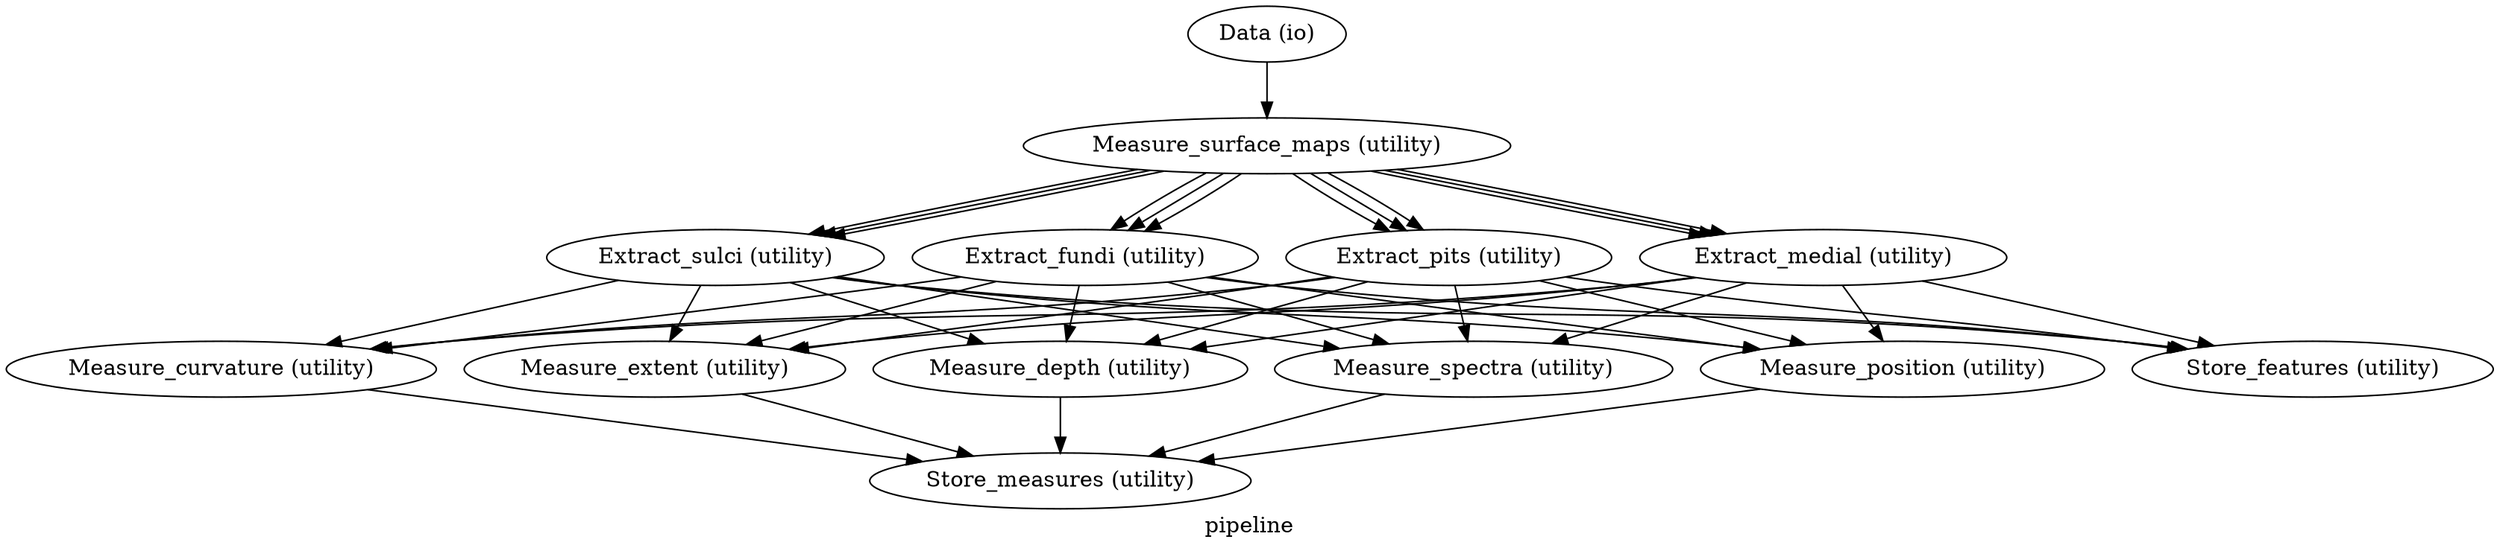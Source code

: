 digraph pipeline{
  label="pipeline";
  pipeline_Data[label="Data (io)"];
  pipeline_Measure_surface_maps[label="Measure_surface_maps (utility)"];
  pipeline_Extract_pits[label="Extract_pits (utility)"];
  pipeline_Extract_medial[label="Extract_medial (utility)"];
  pipeline_Extract_sulci[label="Extract_sulci (utility)"];
  pipeline_Extract_fundi[label="Extract_fundi (utility)"];
  pipeline_Measure_depth[label="Measure_depth (utility)"];
  pipeline_Store_features[label="Store_features (utility)"];
  pipeline_Measure_spectra[label="Measure_spectra (utility)"];
  pipeline_Measure_position[label="Measure_position (utility)"];
  pipeline_Measure_curvature[label="Measure_curvature (utility)"];
  pipeline_Measure_extent[label="Measure_extent (utility)"];
  pipeline_Store_measures[label="Store_measures (utility)"];
  pipeline_Data -> pipeline_Measure_surface_maps;
  pipeline_Measure_surface_maps -> pipeline_Extract_fundi;
  pipeline_Measure_surface_maps -> pipeline_Extract_fundi;
  pipeline_Measure_surface_maps -> pipeline_Extract_fundi;
  pipeline_Measure_surface_maps -> pipeline_Extract_pits;
  pipeline_Measure_surface_maps -> pipeline_Extract_pits;
  pipeline_Measure_surface_maps -> pipeline_Extract_pits;
  pipeline_Measure_surface_maps -> pipeline_Extract_medial;
  pipeline_Measure_surface_maps -> pipeline_Extract_medial;
  pipeline_Measure_surface_maps -> pipeline_Extract_medial;
  pipeline_Measure_surface_maps -> pipeline_Extract_sulci;
  pipeline_Measure_surface_maps -> pipeline_Extract_sulci;
  pipeline_Measure_surface_maps -> pipeline_Extract_sulci;
  pipeline_Extract_pits -> pipeline_Measure_depth;
  pipeline_Extract_pits -> pipeline_Store_features;
  pipeline_Extract_pits -> pipeline_Measure_spectra;
  pipeline_Extract_pits -> pipeline_Measure_position;
  pipeline_Extract_pits -> pipeline_Measure_curvature;
  pipeline_Extract_pits -> pipeline_Measure_extent;
  pipeline_Extract_medial -> pipeline_Measure_depth;
  pipeline_Extract_medial -> pipeline_Store_features;
  pipeline_Extract_medial -> pipeline_Measure_spectra;
  pipeline_Extract_medial -> pipeline_Measure_position;
  pipeline_Extract_medial -> pipeline_Measure_curvature;
  pipeline_Extract_medial -> pipeline_Measure_extent;
  pipeline_Extract_sulci -> pipeline_Measure_depth;
  pipeline_Extract_sulci -> pipeline_Store_features;
  pipeline_Extract_sulci -> pipeline_Measure_spectra;
  pipeline_Extract_sulci -> pipeline_Measure_position;
  pipeline_Extract_sulci -> pipeline_Measure_curvature;
  pipeline_Extract_sulci -> pipeline_Measure_extent;
  pipeline_Extract_fundi -> pipeline_Measure_depth;
  pipeline_Extract_fundi -> pipeline_Store_features;
  pipeline_Extract_fundi -> pipeline_Measure_spectra;
  pipeline_Extract_fundi -> pipeline_Measure_position;
  pipeline_Extract_fundi -> pipeline_Measure_curvature;
  pipeline_Extract_fundi -> pipeline_Measure_extent;
  pipeline_Measure_depth -> pipeline_Store_measures;
  pipeline_Measure_spectra -> pipeline_Store_measures;
  pipeline_Measure_position -> pipeline_Store_measures;
  pipeline_Measure_curvature -> pipeline_Store_measures;
  pipeline_Measure_extent -> pipeline_Store_measures;
}